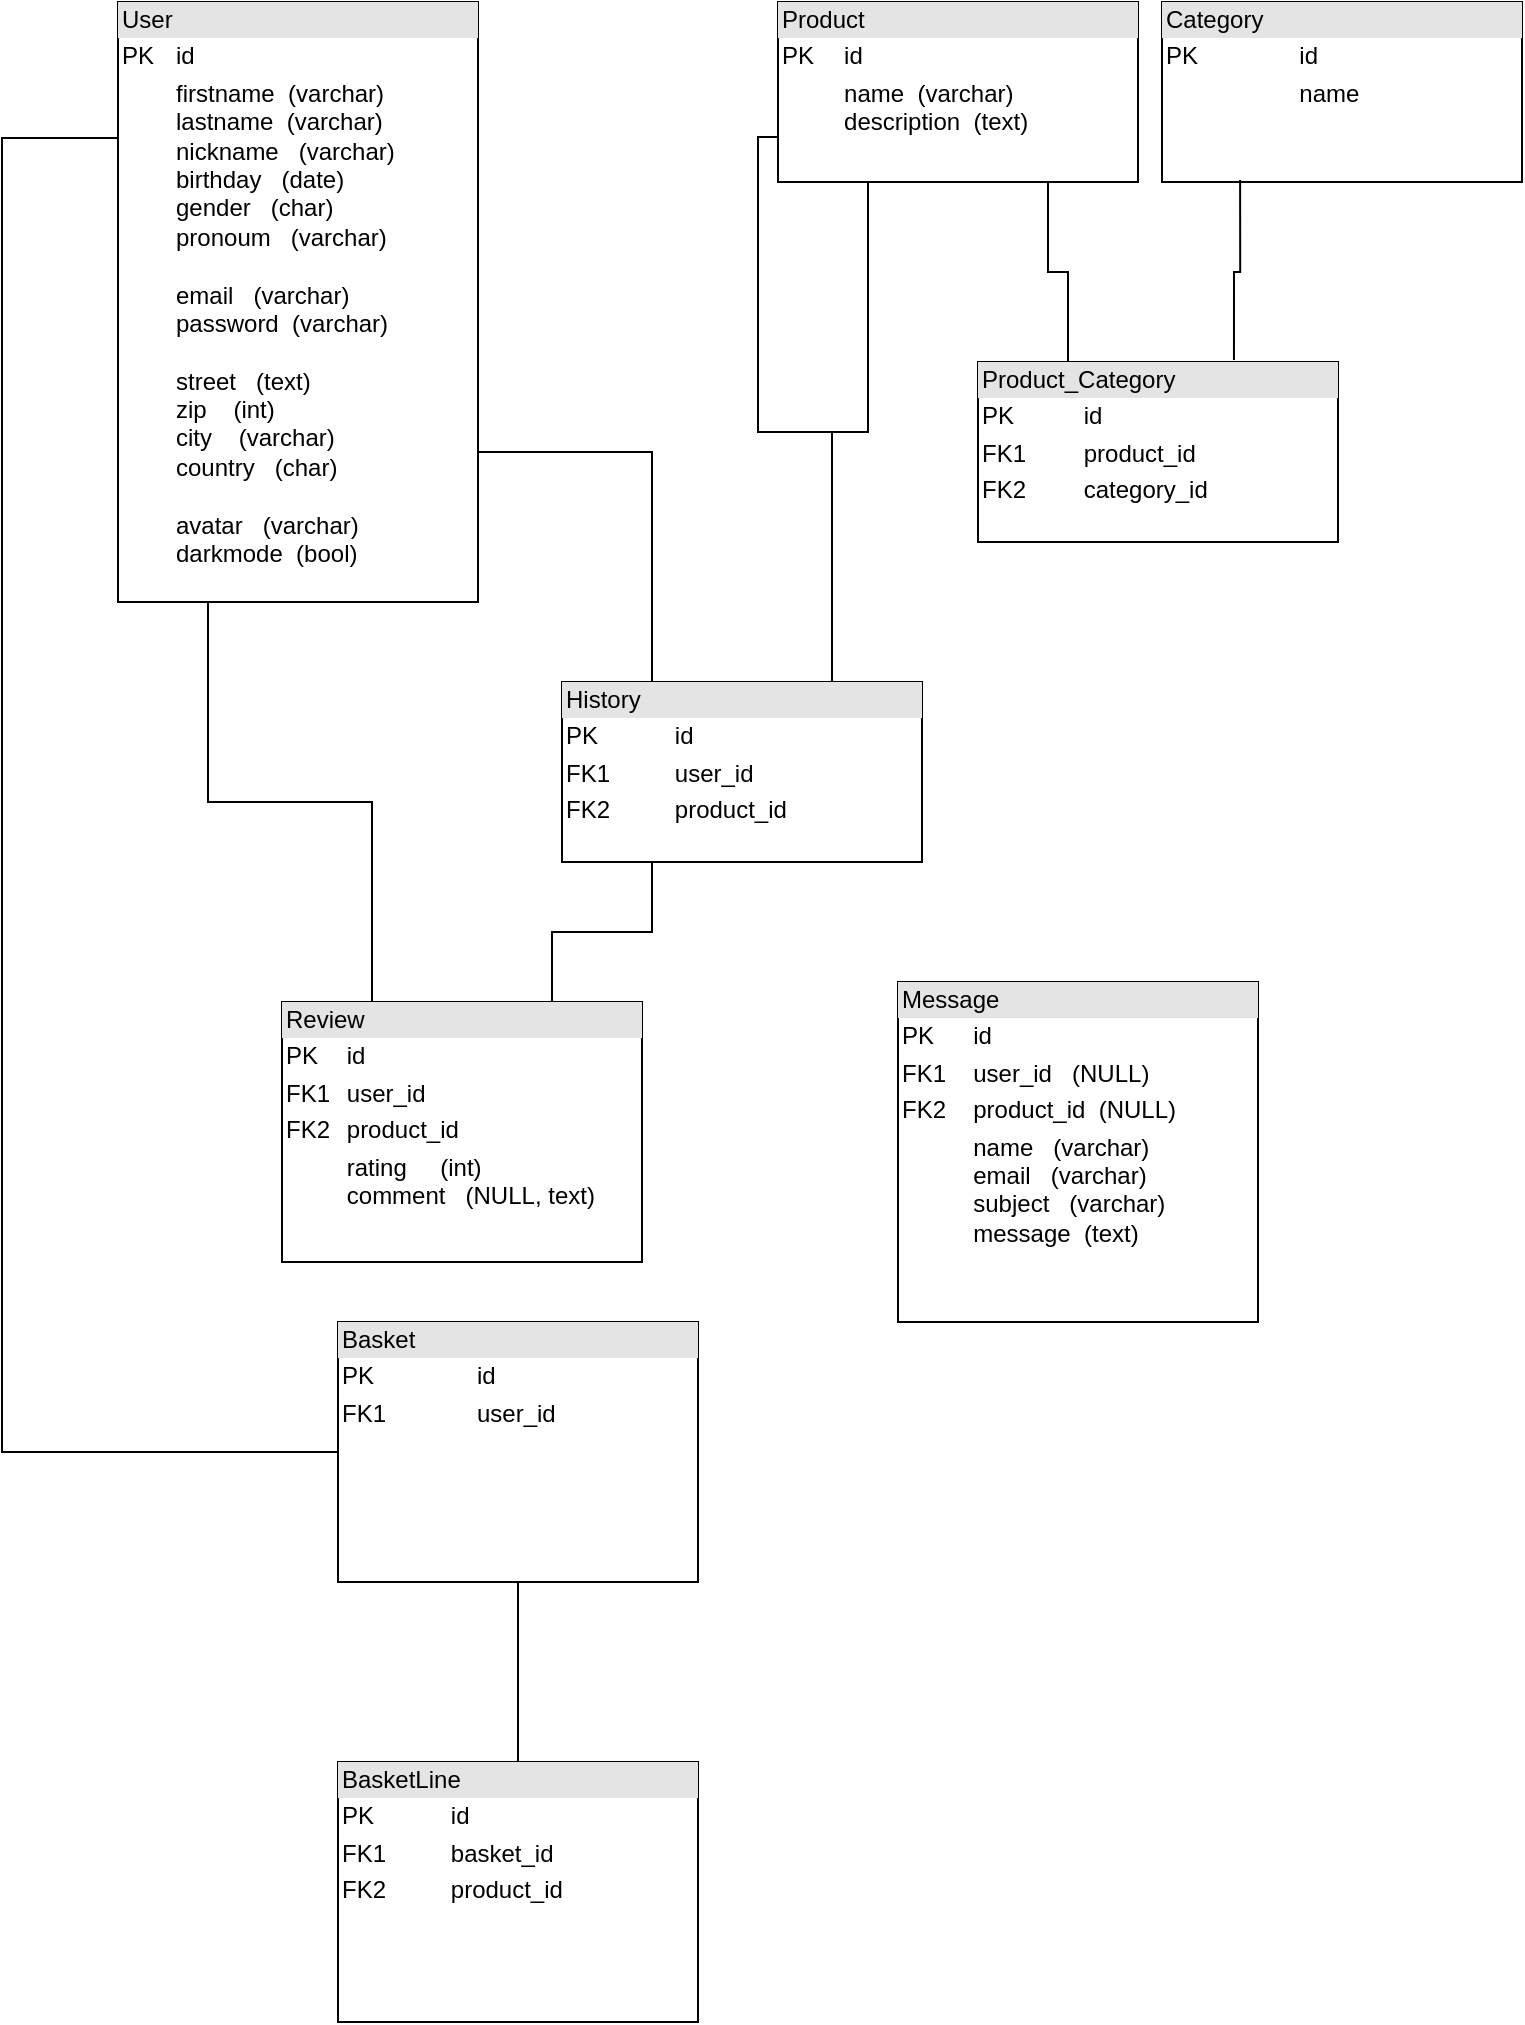 <mxfile version="17.4.3" type="github">
  <diagram name="Page-1" id="efa7a0a1-bf9b-a30e-e6df-94a7791c09e9">
    <mxGraphModel dx="2420" dy="1288" grid="1" gridSize="10" guides="1" tooltips="1" connect="1" arrows="1" fold="1" page="1" pageScale="1" pageWidth="826" pageHeight="1169" background="none" math="0" shadow="0">
      <root>
        <mxCell id="0" />
        <mxCell id="1" parent="0" />
        <mxCell id="7sR44fBisxMXBcaijbZk-114" value="&lt;div style=&quot;box-sizing: border-box ; width: 100% ; background: #e4e4e4 ; padding: 2px&quot;&gt;Product&lt;/div&gt;&lt;table style=&quot;width: 100% ; font-size: 1em&quot; cellpadding=&quot;2&quot; cellspacing=&quot;0&quot;&gt;&lt;tbody&gt;&lt;tr&gt;&lt;td&gt;PK&lt;/td&gt;&lt;td&gt;id&lt;/td&gt;&lt;/tr&gt;&lt;tr&gt;&lt;td&gt;&lt;/td&gt;&lt;td&gt;name&lt;span style=&quot;white-space: pre&quot;&gt;	&lt;span style=&quot;white-space: pre&quot;&gt;	&lt;/span&gt;&lt;/span&gt;(varchar)&lt;br&gt;description&amp;nbsp;&lt;span style=&quot;white-space: pre&quot;&gt;	&lt;/span&gt;(text)&lt;/td&gt;&lt;/tr&gt;&lt;/tbody&gt;&lt;/table&gt;" style="verticalAlign=top;align=left;overflow=fill;html=1;" parent="1" vertex="1">
          <mxGeometry x="418" y="40" width="180" height="90" as="geometry" />
        </mxCell>
        <mxCell id="7sR44fBisxMXBcaijbZk-115" value="&lt;div style=&quot;box-sizing: border-box ; width: 100% ; background: #e4e4e4 ; padding: 2px&quot;&gt;Review&lt;/div&gt;&lt;table style=&quot;width: 100% ; font-size: 1em&quot; cellpadding=&quot;2&quot; cellspacing=&quot;0&quot;&gt;&lt;tbody&gt;&lt;tr&gt;&lt;td&gt;PK&lt;/td&gt;&lt;td&gt;id&lt;/td&gt;&lt;/tr&gt;&lt;tr&gt;&lt;td&gt;FK1&lt;/td&gt;&lt;td&gt;user_id&lt;/td&gt;&lt;/tr&gt;&lt;tr&gt;&lt;td&gt;FK2&lt;/td&gt;&lt;td&gt;product_id&lt;/td&gt;&lt;/tr&gt;&lt;tr&gt;&lt;td&gt;&lt;br&gt;&lt;/td&gt;&lt;td&gt;rating &lt;span style=&quot;white-space: pre&quot;&gt; &lt;/span&gt;&lt;span style=&quot;white-space: pre&quot;&gt; &lt;span style=&quot;white-space: pre&quot;&gt;	&lt;/span&gt;&lt;span style=&quot;white-space: pre&quot;&gt;	&lt;/span&gt;&lt;/span&gt;(int)&lt;br&gt;comment &lt;span style=&quot;white-space: pre&quot;&gt; &lt;span style=&quot;white-space: pre&quot;&gt;	&lt;/span&gt;&lt;/span&gt;(NULL, text)&lt;/td&gt;&lt;/tr&gt;&lt;/tbody&gt;&lt;/table&gt;" style="verticalAlign=top;align=left;overflow=fill;html=1;" parent="1" vertex="1">
          <mxGeometry x="170" y="540" width="180" height="130" as="geometry" />
        </mxCell>
        <mxCell id="7sR44fBisxMXBcaijbZk-117" value="&lt;div style=&quot;box-sizing: border-box ; width: 100% ; background: #e4e4e4 ; padding: 2px&quot;&gt;Category&lt;/div&gt;&lt;table style=&quot;width: 100% ; font-size: 1em&quot; cellpadding=&quot;2&quot; cellspacing=&quot;0&quot;&gt;&lt;tbody&gt;&lt;tr&gt;&lt;td&gt;PK&lt;/td&gt;&lt;td&gt;id&lt;/td&gt;&lt;/tr&gt;&lt;tr&gt;&lt;td&gt;&lt;/td&gt;&lt;td&gt;name&lt;/td&gt;&lt;/tr&gt;&lt;/tbody&gt;&lt;/table&gt;" style="verticalAlign=top;align=left;overflow=fill;html=1;" parent="1" vertex="1">
          <mxGeometry x="610" y="40" width="180" height="90" as="geometry" />
        </mxCell>
        <mxCell id="7sR44fBisxMXBcaijbZk-118" value="&lt;div style=&quot;box-sizing: border-box ; width: 100% ; background: #e4e4e4 ; padding: 2px&quot;&gt;Product_Category&lt;/div&gt;&lt;table style=&quot;width: 100% ; font-size: 1em&quot; cellpadding=&quot;2&quot; cellspacing=&quot;0&quot;&gt;&lt;tbody&gt;&lt;tr&gt;&lt;td&gt;PK&lt;/td&gt;&lt;td&gt;id&lt;/td&gt;&lt;/tr&gt;&lt;tr&gt;&lt;td&gt;FK1&lt;/td&gt;&lt;td&gt;product_id&lt;/td&gt;&lt;/tr&gt;&lt;tr&gt;&lt;td&gt;FK2&lt;/td&gt;&lt;td&gt;category_id&lt;/td&gt;&lt;/tr&gt;&lt;/tbody&gt;&lt;/table&gt;" style="verticalAlign=top;align=left;overflow=fill;html=1;" parent="1" vertex="1">
          <mxGeometry x="518" y="220" width="180" height="90" as="geometry" />
        </mxCell>
        <mxCell id="7sR44fBisxMXBcaijbZk-119" value="" style="endArrow=none;html=1;edgeStyle=orthogonalEdgeStyle;rounded=0;entryX=0.25;entryY=0;entryDx=0;entryDy=0;exitX=0.75;exitY=1;exitDx=0;exitDy=0;" parent="1" source="7sR44fBisxMXBcaijbZk-114" target="7sR44fBisxMXBcaijbZk-118" edge="1">
          <mxGeometry relative="1" as="geometry">
            <mxPoint x="168" y="190" as="sourcePoint" />
            <mxPoint x="328" y="190" as="targetPoint" />
          </mxGeometry>
        </mxCell>
        <mxCell id="7sR44fBisxMXBcaijbZk-122" value="" style="endArrow=none;html=1;edgeStyle=orthogonalEdgeStyle;rounded=0;entryX=0.711;entryY=-0.011;entryDx=0;entryDy=0;entryPerimeter=0;exitX=0.217;exitY=0.989;exitDx=0;exitDy=0;exitPerimeter=0;" parent="1" source="7sR44fBisxMXBcaijbZk-117" target="7sR44fBisxMXBcaijbZk-118" edge="1">
          <mxGeometry relative="1" as="geometry">
            <mxPoint x="388" y="140" as="sourcePoint" />
            <mxPoint x="508" y="200" as="targetPoint" />
          </mxGeometry>
        </mxCell>
        <mxCell id="7sR44fBisxMXBcaijbZk-125" value="&lt;div style=&quot;box-sizing: border-box ; width: 100% ; background: #e4e4e4 ; padding: 2px&quot;&gt;User&lt;/div&gt;&lt;table style=&quot;width: 100% ; font-size: 1em&quot; cellpadding=&quot;2&quot; cellspacing=&quot;0&quot;&gt;&lt;tbody&gt;&lt;tr&gt;&lt;td&gt;PK&lt;/td&gt;&lt;td&gt;id&lt;/td&gt;&lt;/tr&gt;&lt;tr&gt;&lt;td&gt;&lt;/td&gt;&lt;td&gt;firstname&lt;span&gt;	&lt;span style=&quot;white-space: pre&quot;&gt;	&lt;/span&gt;&lt;/span&gt;(varchar)&lt;br&gt;lastname&lt;span&gt;	&lt;span style=&quot;white-space: pre&quot;&gt;	&lt;/span&gt;&lt;/span&gt;(varchar)&lt;br&gt;nickname&amp;nbsp;&lt;span&gt;	&lt;span style=&quot;white-space: pre&quot;&gt;	&lt;/span&gt;&lt;/span&gt;(varchar)&lt;br&gt;birthday&amp;nbsp;&lt;span style=&quot;white-space: pre&quot;&gt;	&lt;/span&gt;&lt;span style=&quot;white-space: pre&quot;&gt;	&lt;/span&gt;(date)&lt;br&gt;gender &lt;span style=&quot;white-space: pre&quot;&gt;	&lt;/span&gt;&lt;span style=&quot;white-space: pre&quot;&gt;	&lt;/span&gt;(char)&lt;br&gt;pronoum &lt;span style=&quot;white-space: pre&quot;&gt;	&lt;/span&gt;&lt;span style=&quot;white-space: pre&quot;&gt;	&lt;/span&gt;(varchar)&lt;br&gt;&lt;br&gt;email&lt;span&gt;	&lt;span style=&quot;white-space: pre&quot;&gt;	&lt;/span&gt;&lt;span style=&quot;white-space: pre&quot;&gt;	&lt;/span&gt;&lt;/span&gt;(varchar)&lt;br&gt;password&lt;span&gt;	&lt;span style=&quot;white-space: pre&quot;&gt;	&lt;/span&gt;&lt;/span&gt;(varchar)&lt;br&gt;&lt;br&gt;street&lt;span&gt;	&lt;span style=&quot;white-space: pre&quot;&gt;	&lt;/span&gt;&lt;span style=&quot;white-space: pre&quot;&gt;	&lt;/span&gt;&lt;/span&gt;(text)&lt;br&gt;zip&lt;span&gt;	&lt;span style=&quot;white-space: pre&quot;&gt;	&lt;/span&gt;&lt;span style=&quot;white-space: pre&quot;&gt;	&lt;/span&gt;&lt;span style=&quot;white-space: pre&quot;&gt;	&lt;/span&gt;&lt;/span&gt;(int)&lt;br&gt;city&lt;span&gt;	&lt;span style=&quot;white-space: pre&quot;&gt;	&lt;/span&gt;&lt;span style=&quot;white-space: pre&quot;&gt;	&lt;/span&gt;&lt;span style=&quot;white-space: pre&quot;&gt;	&lt;/span&gt;&lt;/span&gt;(varchar)&lt;br&gt;country&lt;span&gt;	&lt;span style=&quot;white-space: pre&quot;&gt;	&lt;/span&gt;&lt;span style=&quot;white-space: pre&quot;&gt;	&lt;/span&gt;&lt;/span&gt;(char)&lt;br&gt;&lt;br&gt;avatar &lt;span style=&quot;white-space: pre&quot;&gt;	&lt;/span&gt;&lt;span style=&quot;white-space: pre&quot;&gt;	&lt;/span&gt;(varchar)&lt;br&gt;darkmode &lt;span style=&quot;white-space: pre&quot;&gt;	&lt;/span&gt;(bool)&lt;br&gt;&lt;br&gt;&lt;br&gt;&lt;/td&gt;&lt;/tr&gt;&lt;/tbody&gt;&lt;/table&gt;" style="verticalAlign=top;align=left;overflow=fill;html=1;" parent="1" vertex="1">
          <mxGeometry x="88" y="40" width="180" height="300" as="geometry" />
        </mxCell>
        <mxCell id="7sR44fBisxMXBcaijbZk-126" value="" style="endArrow=none;html=1;edgeStyle=orthogonalEdgeStyle;rounded=0;exitX=0.25;exitY=1;exitDx=0;exitDy=0;entryX=0.25;entryY=0;entryDx=0;entryDy=0;" parent="1" source="7sR44fBisxMXBcaijbZk-125" target="7sR44fBisxMXBcaijbZk-115" edge="1">
          <mxGeometry relative="1" as="geometry">
            <mxPoint x="388" y="140" as="sourcePoint" />
            <mxPoint x="418" y="245" as="targetPoint" />
          </mxGeometry>
        </mxCell>
        <mxCell id="7sR44fBisxMXBcaijbZk-129" value="" style="endArrow=none;html=1;edgeStyle=orthogonalEdgeStyle;rounded=0;exitX=0.25;exitY=1;exitDx=0;exitDy=0;entryX=0.75;entryY=0;entryDx=0;entryDy=0;startArrow=none;" parent="1" source="7sR44fBisxMXBcaijbZk-132" target="7sR44fBisxMXBcaijbZk-115" edge="1">
          <mxGeometry relative="1" as="geometry">
            <mxPoint x="143" y="140" as="sourcePoint" />
            <mxPoint x="208" y="350" as="targetPoint" />
          </mxGeometry>
        </mxCell>
        <mxCell id="7sR44fBisxMXBcaijbZk-133" value="" style="endArrow=none;html=1;edgeStyle=orthogonalEdgeStyle;rounded=0;exitX=1;exitY=0.75;exitDx=0;exitDy=0;entryX=0.25;entryY=0;entryDx=0;entryDy=0;" parent="1" source="7sR44fBisxMXBcaijbZk-125" target="7sR44fBisxMXBcaijbZk-132" edge="1">
          <mxGeometry relative="1" as="geometry">
            <mxPoint x="143" y="140" as="sourcePoint" />
            <mxPoint x="193" y="530" as="targetPoint" />
          </mxGeometry>
        </mxCell>
        <mxCell id="7sR44fBisxMXBcaijbZk-136" value="" style="endArrow=none;html=1;edgeStyle=orthogonalEdgeStyle;rounded=0;exitX=0;exitY=0.75;exitDx=0;exitDy=0;entryX=0.75;entryY=0;entryDx=0;entryDy=0;" parent="1" source="7sR44fBisxMXBcaijbZk-114" target="7sR44fBisxMXBcaijbZk-132" edge="1">
          <mxGeometry relative="1" as="geometry">
            <mxPoint x="233" y="140" as="sourcePoint" />
            <mxPoint x="263" y="220" as="targetPoint" />
          </mxGeometry>
        </mxCell>
        <mxCell id="7sR44fBisxMXBcaijbZk-139" value="&lt;div style=&quot;box-sizing: border-box ; width: 100% ; background: #e4e4e4 ; padding: 2px&quot;&gt;Message&lt;/div&gt;&lt;table style=&quot;width: 100% ; font-size: 1em&quot; cellpadding=&quot;2&quot; cellspacing=&quot;0&quot;&gt;&lt;tbody&gt;&lt;tr&gt;&lt;td&gt;PK&lt;/td&gt;&lt;td&gt;id&lt;/td&gt;&lt;/tr&gt;&lt;tr&gt;&lt;td&gt;FK1&lt;/td&gt;&lt;td&gt;user_id &lt;span style=&quot;white-space: pre&quot;&gt; &lt;/span&gt;&lt;span style=&quot;white-space: pre&quot;&gt; &lt;/span&gt;(NULL)&lt;/td&gt;&lt;/tr&gt;&lt;tr&gt;&lt;td&gt;FK2&lt;/td&gt;&lt;td&gt;product_id &lt;span style=&quot;white-space: pre&quot;&gt; &lt;/span&gt;(NULL)&lt;/td&gt;&lt;/tr&gt;&lt;tr&gt;&lt;td&gt;&lt;br&gt;&lt;/td&gt;&lt;td&gt;name &lt;span style=&quot;white-space: pre&quot;&gt; &lt;span style=&quot;white-space: pre&quot;&gt; &lt;/span&gt;&lt;/span&gt;(varchar)&lt;br&gt;email &lt;span style=&quot;white-space: pre&quot;&gt; &lt;span style=&quot;white-space: pre&quot;&gt; &lt;/span&gt;&lt;/span&gt;(varchar)&lt;br&gt;subject &lt;span style=&quot;white-space: pre&quot;&gt; &lt;span style=&quot;white-space: pre&quot;&gt; &lt;/span&gt;&lt;/span&gt;(varchar)&lt;br&gt;message &lt;span style=&quot;white-space: pre&quot;&gt; &lt;/span&gt;(text)&lt;br&gt;&lt;br&gt;&lt;/td&gt;&lt;/tr&gt;&lt;/tbody&gt;&lt;/table&gt;" style="verticalAlign=top;align=left;overflow=fill;html=1;" parent="1" vertex="1">
          <mxGeometry x="478" y="530" width="180" height="170" as="geometry" />
        </mxCell>
        <mxCell id="7sR44fBisxMXBcaijbZk-140" value="&lt;div style=&quot;box-sizing: border-box ; width: 100% ; background: #e4e4e4 ; padding: 2px&quot;&gt;Basket&lt;/div&gt;&lt;table style=&quot;width: 100% ; font-size: 1em&quot; cellpadding=&quot;2&quot; cellspacing=&quot;0&quot;&gt;&lt;tbody&gt;&lt;tr&gt;&lt;td&gt;PK&lt;/td&gt;&lt;td&gt;id&lt;/td&gt;&lt;/tr&gt;&lt;tr&gt;&lt;td&gt;FK1&lt;/td&gt;&lt;td&gt;user_id&lt;/td&gt;&lt;/tr&gt;&lt;tr&gt;&lt;td&gt;&lt;br&gt;&lt;/td&gt;&lt;td&gt;&lt;br&gt;&lt;/td&gt;&lt;/tr&gt;&lt;/tbody&gt;&lt;/table&gt;" style="verticalAlign=top;align=left;overflow=fill;html=1;" parent="1" vertex="1">
          <mxGeometry x="198" y="700" width="180" height="130" as="geometry" />
        </mxCell>
        <mxCell id="7sR44fBisxMXBcaijbZk-141" value="&lt;div style=&quot;box-sizing: border-box ; width: 100% ; background: #e4e4e4 ; padding: 2px&quot;&gt;BasketLine&lt;/div&gt;&lt;table style=&quot;width: 100% ; font-size: 1em&quot; cellpadding=&quot;2&quot; cellspacing=&quot;0&quot;&gt;&lt;tbody&gt;&lt;tr&gt;&lt;td&gt;PK&lt;/td&gt;&lt;td&gt;id&lt;/td&gt;&lt;/tr&gt;&lt;tr&gt;&lt;td&gt;FK1&lt;/td&gt;&lt;td&gt;basket_id&lt;/td&gt;&lt;/tr&gt;&lt;tr&gt;&lt;td&gt;FK2&lt;/td&gt;&lt;td&gt;product_id&lt;/td&gt;&lt;/tr&gt;&lt;tr&gt;&lt;td&gt;&lt;br&gt;&lt;/td&gt;&lt;td&gt;&lt;br&gt;&lt;/td&gt;&lt;/tr&gt;&lt;/tbody&gt;&lt;/table&gt;" style="verticalAlign=top;align=left;overflow=fill;html=1;" parent="1" vertex="1">
          <mxGeometry x="198" y="920" width="180" height="130" as="geometry" />
        </mxCell>
        <mxCell id="AuwNVF_dNo3nPXUds2mM-90" value="" style="endArrow=none;html=1;edgeStyle=orthogonalEdgeStyle;rounded=0;exitX=0;exitY=0.75;exitDx=0;exitDy=0;entryX=0;entryY=0.5;entryDx=0;entryDy=0;" edge="1" parent="1" source="7sR44fBisxMXBcaijbZk-125" target="7sR44fBisxMXBcaijbZk-140">
          <mxGeometry relative="1" as="geometry">
            <mxPoint x="143" y="140" as="sourcePoint" />
            <mxPoint x="253" y="510" as="targetPoint" />
            <Array as="points">
              <mxPoint x="30" y="108" />
              <mxPoint x="30" y="765" />
            </Array>
          </mxGeometry>
        </mxCell>
        <mxCell id="AuwNVF_dNo3nPXUds2mM-96" value="" style="endArrow=none;html=1;edgeStyle=orthogonalEdgeStyle;rounded=0;entryX=0.5;entryY=0;entryDx=0;entryDy=0;" edge="1" parent="1" source="7sR44fBisxMXBcaijbZk-140" target="7sR44fBisxMXBcaijbZk-141">
          <mxGeometry relative="1" as="geometry">
            <mxPoint x="302.98" y="850.01" as="sourcePoint" />
            <mxPoint x="299.9" y="940.01" as="targetPoint" />
          </mxGeometry>
        </mxCell>
        <mxCell id="7sR44fBisxMXBcaijbZk-132" value="&lt;div style=&quot;box-sizing: border-box ; width: 100% ; background: #e4e4e4 ; padding: 2px&quot;&gt;History&lt;/div&gt;&lt;table style=&quot;width: 100% ; font-size: 1em&quot; cellpadding=&quot;2&quot; cellspacing=&quot;0&quot;&gt;&lt;tbody&gt;&lt;tr&gt;&lt;td&gt;PK&lt;/td&gt;&lt;td&gt;id&lt;/td&gt;&lt;/tr&gt;&lt;tr&gt;&lt;td&gt;FK1&lt;/td&gt;&lt;td&gt;user_id&lt;/td&gt;&lt;/tr&gt;&lt;tr&gt;&lt;td&gt;FK2&lt;/td&gt;&lt;td&gt;product_id&lt;/td&gt;&lt;/tr&gt;&lt;/tbody&gt;&lt;/table&gt;" style="verticalAlign=top;align=left;overflow=fill;html=1;" parent="1" vertex="1">
          <mxGeometry x="310" y="380" width="180" height="90" as="geometry" />
        </mxCell>
        <mxCell id="AuwNVF_dNo3nPXUds2mM-99" value="" style="endArrow=none;html=1;edgeStyle=orthogonalEdgeStyle;rounded=0;exitX=0.25;exitY=1;exitDx=0;exitDy=0;entryX=0.75;entryY=0;entryDx=0;entryDy=0;" edge="1" parent="1" source="7sR44fBisxMXBcaijbZk-114" target="7sR44fBisxMXBcaijbZk-132">
          <mxGeometry relative="1" as="geometry">
            <mxPoint x="463" y="130" as="sourcePoint" />
            <mxPoint x="333" y="500.0" as="targetPoint" />
          </mxGeometry>
        </mxCell>
      </root>
    </mxGraphModel>
  </diagram>
</mxfile>
